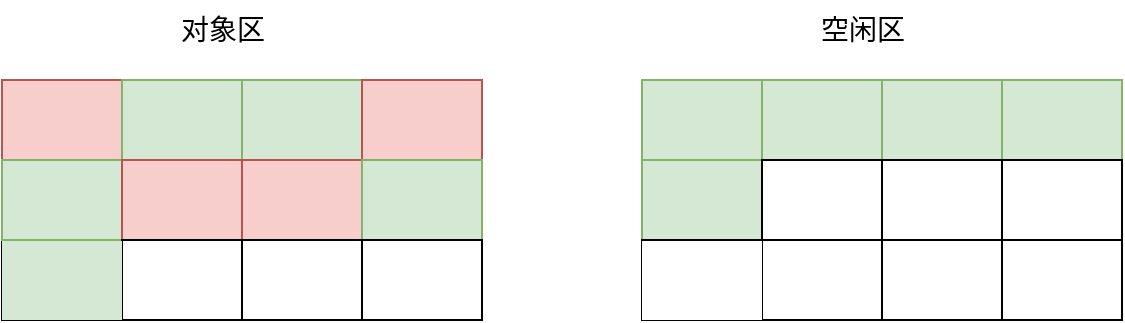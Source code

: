 <mxfile version="24.7.16">
  <diagram name="第 1 页" id="KzfT53D-ZP4mc_7cOF-B">
    <mxGraphModel dx="954" dy="605" grid="1" gridSize="10" guides="1" tooltips="1" connect="1" arrows="1" fold="1" page="1" pageScale="1" pageWidth="827" pageHeight="1169" math="0" shadow="0">
      <root>
        <mxCell id="0" />
        <mxCell id="1" parent="0" />
        <mxCell id="AdT45wlRLXkSQNVpqV4I-115" value="" style="shape=table;startSize=0;container=1;collapsible=0;childLayout=tableLayout;labelBackgroundColor=none;rounded=1;top=1;" vertex="1" parent="1">
          <mxGeometry x="90" y="220" width="240" height="120" as="geometry" />
        </mxCell>
        <mxCell id="AdT45wlRLXkSQNVpqV4I-116" value="" style="shape=tableRow;horizontal=0;startSize=0;swimlaneHead=0;swimlaneBody=0;top=1;left=0;bottom=0;right=0;collapsible=0;dropTarget=0;fillColor=none;points=[[0,0.5],[1,0.5]];portConstraint=eastwest;labelBackgroundColor=none;rounded=1;" vertex="1" parent="AdT45wlRLXkSQNVpqV4I-115">
          <mxGeometry width="240" height="40" as="geometry" />
        </mxCell>
        <mxCell id="AdT45wlRLXkSQNVpqV4I-117" value="" style="shape=partialRectangle;html=1;whiteSpace=wrap;connectable=0;overflow=hidden;fillColor=#f8cecc;top=1;left=1;bottom=1;right=1;pointerEvents=1;labelBackgroundColor=none;rounded=1;strokeColor=#b85450;" vertex="1" parent="AdT45wlRLXkSQNVpqV4I-116">
          <mxGeometry width="60" height="40" as="geometry">
            <mxRectangle width="60" height="40" as="alternateBounds" />
          </mxGeometry>
        </mxCell>
        <mxCell id="AdT45wlRLXkSQNVpqV4I-118" value="" style="shape=partialRectangle;html=1;whiteSpace=wrap;connectable=0;overflow=hidden;fillColor=#d5e8d4;top=1;left=1;bottom=1;right=1;pointerEvents=1;labelBackgroundColor=none;rounded=1;strokeColor=#82b366;" vertex="1" parent="AdT45wlRLXkSQNVpqV4I-116">
          <mxGeometry x="60" width="60" height="40" as="geometry">
            <mxRectangle width="60" height="40" as="alternateBounds" />
          </mxGeometry>
        </mxCell>
        <mxCell id="AdT45wlRLXkSQNVpqV4I-119" value="" style="shape=partialRectangle;html=1;whiteSpace=wrap;connectable=0;overflow=hidden;fillColor=#d5e8d4;top=1;left=1;bottom=1;right=1;pointerEvents=1;labelBackgroundColor=none;rounded=1;strokeColor=#82b366;" vertex="1" parent="AdT45wlRLXkSQNVpqV4I-116">
          <mxGeometry x="120" width="60" height="40" as="geometry">
            <mxRectangle width="60" height="40" as="alternateBounds" />
          </mxGeometry>
        </mxCell>
        <mxCell id="AdT45wlRLXkSQNVpqV4I-120" value="" style="shape=partialRectangle;html=1;whiteSpace=wrap;connectable=0;overflow=hidden;fillColor=#f8cecc;top=1;left=1;bottom=1;right=1;pointerEvents=1;labelBackgroundColor=none;rounded=1;strokeColor=#b85450;" vertex="1" parent="AdT45wlRLXkSQNVpqV4I-116">
          <mxGeometry x="180" width="60" height="40" as="geometry">
            <mxRectangle width="60" height="40" as="alternateBounds" />
          </mxGeometry>
        </mxCell>
        <mxCell id="AdT45wlRLXkSQNVpqV4I-121" value="" style="shape=tableRow;horizontal=0;startSize=0;swimlaneHead=0;swimlaneBody=0;top=1;left=0;bottom=0;right=0;collapsible=0;dropTarget=0;fillColor=none;points=[[0,0.5],[1,0.5]];portConstraint=eastwest;labelBackgroundColor=none;rounded=1;" vertex="1" parent="AdT45wlRLXkSQNVpqV4I-115">
          <mxGeometry y="40" width="240" height="40" as="geometry" />
        </mxCell>
        <mxCell id="AdT45wlRLXkSQNVpqV4I-122" value="" style="shape=partialRectangle;html=1;whiteSpace=wrap;connectable=0;overflow=hidden;fillColor=#d5e8d4;top=1;left=1;bottom=1;right=1;pointerEvents=1;labelBackgroundColor=none;rounded=1;strokeColor=#82b366;" vertex="1" parent="AdT45wlRLXkSQNVpqV4I-121">
          <mxGeometry width="60" height="40" as="geometry">
            <mxRectangle width="60" height="40" as="alternateBounds" />
          </mxGeometry>
        </mxCell>
        <mxCell id="AdT45wlRLXkSQNVpqV4I-123" value="" style="shape=partialRectangle;html=1;whiteSpace=wrap;connectable=0;overflow=hidden;fillColor=#f8cecc;top=1;left=1;bottom=1;right=1;pointerEvents=1;labelBackgroundColor=none;rounded=1;strokeColor=#b85450;" vertex="1" parent="AdT45wlRLXkSQNVpqV4I-121">
          <mxGeometry x="60" width="60" height="40" as="geometry">
            <mxRectangle width="60" height="40" as="alternateBounds" />
          </mxGeometry>
        </mxCell>
        <mxCell id="AdT45wlRLXkSQNVpqV4I-124" value="" style="shape=partialRectangle;html=1;whiteSpace=wrap;connectable=0;overflow=hidden;fillColor=#f8cecc;top=1;left=1;bottom=1;right=1;pointerEvents=1;labelBackgroundColor=none;rounded=1;strokeColor=#b85450;" vertex="1" parent="AdT45wlRLXkSQNVpqV4I-121">
          <mxGeometry x="120" width="60" height="40" as="geometry">
            <mxRectangle width="60" height="40" as="alternateBounds" />
          </mxGeometry>
        </mxCell>
        <mxCell id="AdT45wlRLXkSQNVpqV4I-125" value="" style="shape=partialRectangle;html=1;whiteSpace=wrap;connectable=0;overflow=hidden;fillColor=#d5e8d4;top=1;left=1;bottom=1;right=1;pointerEvents=1;labelBackgroundColor=none;rounded=1;strokeColor=#82b366;" vertex="1" parent="AdT45wlRLXkSQNVpqV4I-121">
          <mxGeometry x="180" width="60" height="40" as="geometry">
            <mxRectangle width="60" height="40" as="alternateBounds" />
          </mxGeometry>
        </mxCell>
        <mxCell id="AdT45wlRLXkSQNVpqV4I-126" value="" style="shape=tableRow;horizontal=0;startSize=0;swimlaneHead=0;swimlaneBody=0;top=1;left=0;bottom=0;right=0;collapsible=0;dropTarget=0;fillColor=none;points=[[0,0.5],[1,0.5]];portConstraint=eastwest;labelBackgroundColor=none;rounded=1;" vertex="1" parent="AdT45wlRLXkSQNVpqV4I-115">
          <mxGeometry y="80" width="240" height="40" as="geometry" />
        </mxCell>
        <mxCell id="AdT45wlRLXkSQNVpqV4I-127" value="" style="shape=partialRectangle;html=1;whiteSpace=wrap;connectable=0;overflow=hidden;fillColor=#d5e8d4;top=1;left=0;bottom=0;right=0;pointerEvents=1;labelBackgroundColor=none;rounded=1;strokeColor=#82b366;" vertex="1" parent="AdT45wlRLXkSQNVpqV4I-126">
          <mxGeometry width="60" height="40" as="geometry">
            <mxRectangle width="60" height="40" as="alternateBounds" />
          </mxGeometry>
        </mxCell>
        <mxCell id="AdT45wlRLXkSQNVpqV4I-128" value="" style="shape=partialRectangle;html=1;whiteSpace=wrap;connectable=0;overflow=hidden;fillColor=none;top=1;left=0;bottom=0;right=0;pointerEvents=1;labelBackgroundColor=none;rounded=1;" vertex="1" parent="AdT45wlRLXkSQNVpqV4I-126">
          <mxGeometry x="60" width="60" height="40" as="geometry">
            <mxRectangle width="60" height="40" as="alternateBounds" />
          </mxGeometry>
        </mxCell>
        <mxCell id="AdT45wlRLXkSQNVpqV4I-129" value="" style="shape=partialRectangle;html=1;whiteSpace=wrap;connectable=0;overflow=hidden;fillColor=none;top=1;left=0;bottom=0;right=0;pointerEvents=1;labelBackgroundColor=none;rounded=1;" vertex="1" parent="AdT45wlRLXkSQNVpqV4I-126">
          <mxGeometry x="120" width="60" height="40" as="geometry">
            <mxRectangle width="60" height="40" as="alternateBounds" />
          </mxGeometry>
        </mxCell>
        <mxCell id="AdT45wlRLXkSQNVpqV4I-130" value="" style="shape=partialRectangle;html=1;whiteSpace=wrap;connectable=0;overflow=hidden;fillColor=none;top=1;left=0;bottom=0;right=0;pointerEvents=1;labelBackgroundColor=none;rounded=1;" vertex="1" parent="AdT45wlRLXkSQNVpqV4I-126">
          <mxGeometry x="180" width="60" height="40" as="geometry">
            <mxRectangle width="60" height="40" as="alternateBounds" />
          </mxGeometry>
        </mxCell>
        <mxCell id="AdT45wlRLXkSQNVpqV4I-131" value="" style="shape=table;startSize=0;container=1;collapsible=0;childLayout=tableLayout;labelBackgroundColor=none;rounded=1;top=1;" vertex="1" parent="1">
          <mxGeometry x="410" y="220" width="240" height="120" as="geometry" />
        </mxCell>
        <mxCell id="AdT45wlRLXkSQNVpqV4I-132" value="" style="shape=tableRow;horizontal=0;startSize=0;swimlaneHead=0;swimlaneBody=0;top=1;left=0;bottom=0;right=0;collapsible=0;dropTarget=0;fillColor=none;points=[[0,0.5],[1,0.5]];portConstraint=eastwest;labelBackgroundColor=none;rounded=1;" vertex="1" parent="AdT45wlRLXkSQNVpqV4I-131">
          <mxGeometry width="240" height="40" as="geometry" />
        </mxCell>
        <mxCell id="AdT45wlRLXkSQNVpqV4I-133" value="" style="shape=partialRectangle;html=1;whiteSpace=wrap;connectable=0;overflow=hidden;fillColor=#d5e8d4;top=1;left=1;bottom=1;right=1;pointerEvents=1;labelBackgroundColor=none;rounded=1;strokeColor=#82b366;" vertex="1" parent="AdT45wlRLXkSQNVpqV4I-132">
          <mxGeometry width="60" height="40" as="geometry">
            <mxRectangle width="60" height="40" as="alternateBounds" />
          </mxGeometry>
        </mxCell>
        <mxCell id="AdT45wlRLXkSQNVpqV4I-134" value="" style="shape=partialRectangle;html=1;whiteSpace=wrap;connectable=0;overflow=hidden;fillColor=#d5e8d4;top=1;left=1;bottom=1;right=1;pointerEvents=1;labelBackgroundColor=none;rounded=1;strokeColor=#82b366;" vertex="1" parent="AdT45wlRLXkSQNVpqV4I-132">
          <mxGeometry x="60" width="60" height="40" as="geometry">
            <mxRectangle width="60" height="40" as="alternateBounds" />
          </mxGeometry>
        </mxCell>
        <mxCell id="AdT45wlRLXkSQNVpqV4I-135" value="" style="shape=partialRectangle;html=1;whiteSpace=wrap;connectable=0;overflow=hidden;fillColor=#d5e8d4;top=1;left=1;bottom=1;right=1;pointerEvents=1;labelBackgroundColor=none;rounded=1;strokeColor=#82b366;" vertex="1" parent="AdT45wlRLXkSQNVpqV4I-132">
          <mxGeometry x="120" width="60" height="40" as="geometry">
            <mxRectangle width="60" height="40" as="alternateBounds" />
          </mxGeometry>
        </mxCell>
        <mxCell id="AdT45wlRLXkSQNVpqV4I-136" value="" style="shape=partialRectangle;html=1;whiteSpace=wrap;connectable=0;overflow=hidden;fillColor=#d5e8d4;top=1;left=1;bottom=1;right=1;pointerEvents=1;labelBackgroundColor=none;rounded=1;strokeColor=#82b366;" vertex="1" parent="AdT45wlRLXkSQNVpqV4I-132">
          <mxGeometry x="180" width="60" height="40" as="geometry">
            <mxRectangle width="60" height="40" as="alternateBounds" />
          </mxGeometry>
        </mxCell>
        <mxCell id="AdT45wlRLXkSQNVpqV4I-137" value="" style="shape=tableRow;horizontal=0;startSize=0;swimlaneHead=0;swimlaneBody=0;top=1;left=0;bottom=0;right=0;collapsible=0;dropTarget=0;fillColor=none;points=[[0,0.5],[1,0.5]];portConstraint=eastwest;labelBackgroundColor=none;rounded=1;" vertex="1" parent="AdT45wlRLXkSQNVpqV4I-131">
          <mxGeometry y="40" width="240" height="40" as="geometry" />
        </mxCell>
        <mxCell id="AdT45wlRLXkSQNVpqV4I-138" value="" style="shape=partialRectangle;html=1;whiteSpace=wrap;connectable=0;overflow=hidden;fillColor=#d5e8d4;top=1;left=1;bottom=1;right=1;pointerEvents=1;labelBackgroundColor=none;rounded=1;strokeColor=#82b366;" vertex="1" parent="AdT45wlRLXkSQNVpqV4I-137">
          <mxGeometry width="60" height="40" as="geometry">
            <mxRectangle width="60" height="40" as="alternateBounds" />
          </mxGeometry>
        </mxCell>
        <mxCell id="AdT45wlRLXkSQNVpqV4I-139" value="" style="shape=partialRectangle;html=1;whiteSpace=wrap;connectable=0;overflow=hidden;top=1;left=1;bottom=1;right=1;pointerEvents=1;labelBackgroundColor=none;rounded=1;" vertex="1" parent="AdT45wlRLXkSQNVpqV4I-137">
          <mxGeometry x="60" width="60" height="40" as="geometry">
            <mxRectangle width="60" height="40" as="alternateBounds" />
          </mxGeometry>
        </mxCell>
        <mxCell id="AdT45wlRLXkSQNVpqV4I-140" value="" style="shape=partialRectangle;html=1;whiteSpace=wrap;connectable=0;overflow=hidden;top=1;left=1;bottom=1;right=1;pointerEvents=1;labelBackgroundColor=none;rounded=1;" vertex="1" parent="AdT45wlRLXkSQNVpqV4I-137">
          <mxGeometry x="120" width="60" height="40" as="geometry">
            <mxRectangle width="60" height="40" as="alternateBounds" />
          </mxGeometry>
        </mxCell>
        <mxCell id="AdT45wlRLXkSQNVpqV4I-141" value="" style="shape=partialRectangle;html=1;whiteSpace=wrap;connectable=0;overflow=hidden;top=1;left=1;bottom=1;right=1;pointerEvents=1;labelBackgroundColor=none;rounded=1;" vertex="1" parent="AdT45wlRLXkSQNVpqV4I-137">
          <mxGeometry x="180" width="60" height="40" as="geometry">
            <mxRectangle width="60" height="40" as="alternateBounds" />
          </mxGeometry>
        </mxCell>
        <mxCell id="AdT45wlRLXkSQNVpqV4I-142" value="" style="shape=tableRow;horizontal=0;startSize=0;swimlaneHead=0;swimlaneBody=0;top=1;left=0;bottom=0;right=0;collapsible=0;dropTarget=0;fillColor=none;points=[[0,0.5],[1,0.5]];portConstraint=eastwest;labelBackgroundColor=none;rounded=1;" vertex="1" parent="AdT45wlRLXkSQNVpqV4I-131">
          <mxGeometry y="80" width="240" height="40" as="geometry" />
        </mxCell>
        <mxCell id="AdT45wlRLXkSQNVpqV4I-143" value="" style="shape=partialRectangle;html=1;whiteSpace=wrap;connectable=0;overflow=hidden;top=1;left=0;bottom=0;right=0;pointerEvents=1;labelBackgroundColor=none;rounded=1;" vertex="1" parent="AdT45wlRLXkSQNVpqV4I-142">
          <mxGeometry width="60" height="40" as="geometry">
            <mxRectangle width="60" height="40" as="alternateBounds" />
          </mxGeometry>
        </mxCell>
        <mxCell id="AdT45wlRLXkSQNVpqV4I-144" value="" style="shape=partialRectangle;html=1;whiteSpace=wrap;connectable=0;overflow=hidden;fillColor=none;top=1;left=0;bottom=0;right=0;pointerEvents=1;labelBackgroundColor=none;rounded=1;" vertex="1" parent="AdT45wlRLXkSQNVpqV4I-142">
          <mxGeometry x="60" width="60" height="40" as="geometry">
            <mxRectangle width="60" height="40" as="alternateBounds" />
          </mxGeometry>
        </mxCell>
        <mxCell id="AdT45wlRLXkSQNVpqV4I-145" value="" style="shape=partialRectangle;html=1;whiteSpace=wrap;connectable=0;overflow=hidden;fillColor=none;top=1;left=0;bottom=0;right=0;pointerEvents=1;labelBackgroundColor=none;rounded=1;" vertex="1" parent="AdT45wlRLXkSQNVpqV4I-142">
          <mxGeometry x="120" width="60" height="40" as="geometry">
            <mxRectangle width="60" height="40" as="alternateBounds" />
          </mxGeometry>
        </mxCell>
        <mxCell id="AdT45wlRLXkSQNVpqV4I-146" value="" style="shape=partialRectangle;html=1;whiteSpace=wrap;connectable=0;overflow=hidden;fillColor=none;top=1;left=0;bottom=0;right=0;pointerEvents=1;labelBackgroundColor=none;rounded=1;" vertex="1" parent="AdT45wlRLXkSQNVpqV4I-142">
          <mxGeometry x="180" width="60" height="40" as="geometry">
            <mxRectangle width="60" height="40" as="alternateBounds" />
          </mxGeometry>
        </mxCell>
        <mxCell id="AdT45wlRLXkSQNVpqV4I-147" value="对象区" style="text;html=1;align=center;verticalAlign=middle;resizable=0;points=[];autosize=1;strokeColor=none;fillColor=none;fontFamily=Helvetica;fontSize=14;fontColor=default;labelBackgroundColor=none;" vertex="1" parent="1">
          <mxGeometry x="165" y="180" width="70" height="30" as="geometry" />
        </mxCell>
        <mxCell id="AdT45wlRLXkSQNVpqV4I-148" value="空闲区" style="text;html=1;align=center;verticalAlign=middle;resizable=0;points=[];autosize=1;strokeColor=none;fillColor=none;fontFamily=Helvetica;fontSize=14;fontColor=default;labelBackgroundColor=none;" vertex="1" parent="1">
          <mxGeometry x="485" y="180" width="70" height="30" as="geometry" />
        </mxCell>
      </root>
    </mxGraphModel>
  </diagram>
</mxfile>
